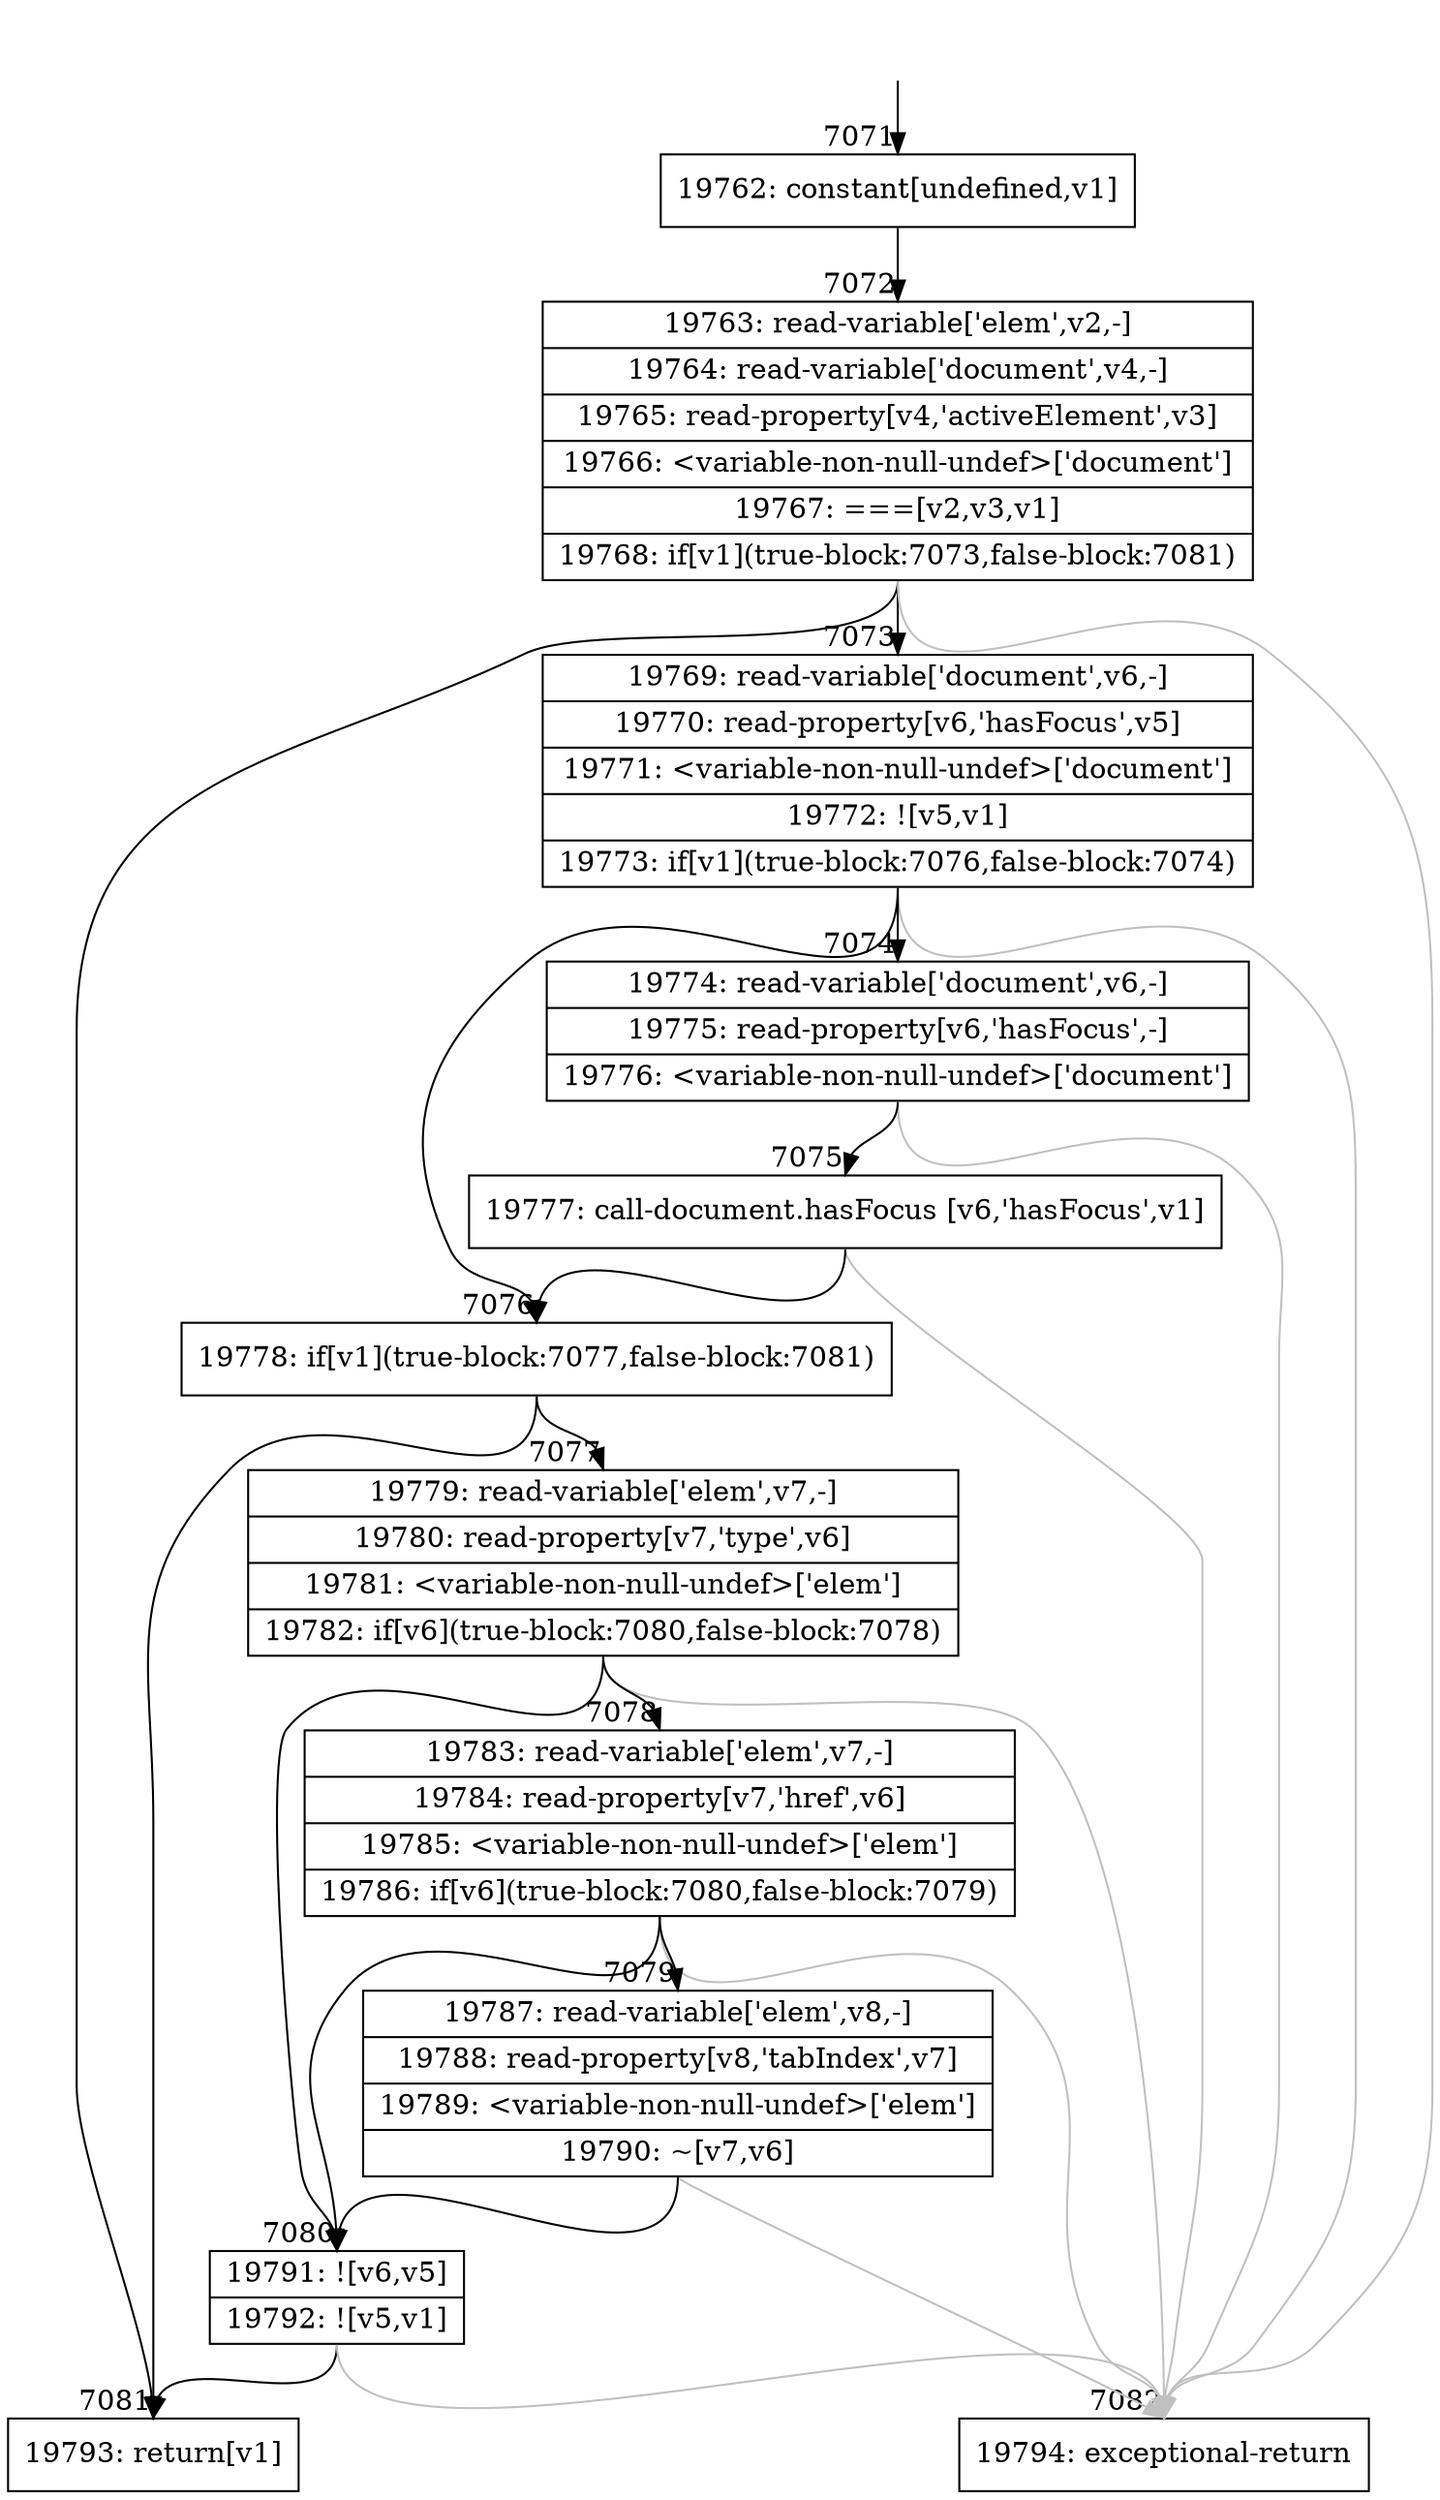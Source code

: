 digraph {
rankdir="TD"
BB_entry542[shape=none,label=""];
BB_entry542 -> BB7071 [tailport=s, headport=n, headlabel="    7071"]
BB7071 [shape=record label="{19762: constant[undefined,v1]}" ] 
BB7071 -> BB7072 [tailport=s, headport=n, headlabel="      7072"]
BB7072 [shape=record label="{19763: read-variable['elem',v2,-]|19764: read-variable['document',v4,-]|19765: read-property[v4,'activeElement',v3]|19766: \<variable-non-null-undef\>['document']|19767: ===[v2,v3,v1]|19768: if[v1](true-block:7073,false-block:7081)}" ] 
BB7072 -> BB7081 [tailport=s, headport=n, headlabel="      7081"]
BB7072 -> BB7073 [tailport=s, headport=n, headlabel="      7073"]
BB7072 -> BB7082 [tailport=s, headport=n, color=gray, headlabel="      7082"]
BB7073 [shape=record label="{19769: read-variable['document',v6,-]|19770: read-property[v6,'hasFocus',v5]|19771: \<variable-non-null-undef\>['document']|19772: ![v5,v1]|19773: if[v1](true-block:7076,false-block:7074)}" ] 
BB7073 -> BB7076 [tailport=s, headport=n, headlabel="      7076"]
BB7073 -> BB7074 [tailport=s, headport=n, headlabel="      7074"]
BB7073 -> BB7082 [tailport=s, headport=n, color=gray]
BB7074 [shape=record label="{19774: read-variable['document',v6,-]|19775: read-property[v6,'hasFocus',-]|19776: \<variable-non-null-undef\>['document']}" ] 
BB7074 -> BB7075 [tailport=s, headport=n, headlabel="      7075"]
BB7074 -> BB7082 [tailport=s, headport=n, color=gray]
BB7075 [shape=record label="{19777: call-document.hasFocus [v6,'hasFocus',v1]}" ] 
BB7075 -> BB7076 [tailport=s, headport=n]
BB7075 -> BB7082 [tailport=s, headport=n, color=gray]
BB7076 [shape=record label="{19778: if[v1](true-block:7077,false-block:7081)}" ] 
BB7076 -> BB7081 [tailport=s, headport=n]
BB7076 -> BB7077 [tailport=s, headport=n, headlabel="      7077"]
BB7077 [shape=record label="{19779: read-variable['elem',v7,-]|19780: read-property[v7,'type',v6]|19781: \<variable-non-null-undef\>['elem']|19782: if[v6](true-block:7080,false-block:7078)}" ] 
BB7077 -> BB7080 [tailport=s, headport=n, headlabel="      7080"]
BB7077 -> BB7078 [tailport=s, headport=n, headlabel="      7078"]
BB7077 -> BB7082 [tailport=s, headport=n, color=gray]
BB7078 [shape=record label="{19783: read-variable['elem',v7,-]|19784: read-property[v7,'href',v6]|19785: \<variable-non-null-undef\>['elem']|19786: if[v6](true-block:7080,false-block:7079)}" ] 
BB7078 -> BB7080 [tailport=s, headport=n]
BB7078 -> BB7079 [tailport=s, headport=n, headlabel="      7079"]
BB7078 -> BB7082 [tailport=s, headport=n, color=gray]
BB7079 [shape=record label="{19787: read-variable['elem',v8,-]|19788: read-property[v8,'tabIndex',v7]|19789: \<variable-non-null-undef\>['elem']|19790: ~[v7,v6]}" ] 
BB7079 -> BB7080 [tailport=s, headport=n]
BB7079 -> BB7082 [tailport=s, headport=n, color=gray]
BB7080 [shape=record label="{19791: ![v6,v5]|19792: ![v5,v1]}" ] 
BB7080 -> BB7081 [tailport=s, headport=n]
BB7080 -> BB7082 [tailport=s, headport=n, color=gray]
BB7081 [shape=record label="{19793: return[v1]}" ] 
BB7082 [shape=record label="{19794: exceptional-return}" ] 
//#$~ 5585
}
